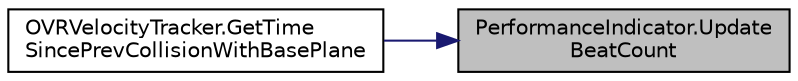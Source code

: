 digraph "PerformanceIndicator.UpdateBeatCount"
{
 // LATEX_PDF_SIZE
  edge [fontname="Helvetica",fontsize="10",labelfontname="Helvetica",labelfontsize="10"];
  node [fontname="Helvetica",fontsize="10",shape=record];
  rankdir="RL";
  Node1 [label="PerformanceIndicator.Update\lBeatCount",height=0.2,width=0.4,color="black", fillcolor="grey75", style="filled", fontcolor="black",tooltip="Updates beat count, resets count every 4th beat"];
  Node1 -> Node2 [dir="back",color="midnightblue",fontsize="10",style="solid",fontname="Helvetica"];
  Node2 [label="OVRVelocityTracker.GetTime\lSincePrevCollisionWithBasePlane",height=0.2,width=0.4,color="black", fillcolor="white", style="filled",URL="$class_o_v_r_velocity_tracker.html#ab6af2f8603bf5affb3cb513cfe0455a6",tooltip="Calculates time elapsed since the last recorded collision with the base plane Trigger on device must ..."];
}
